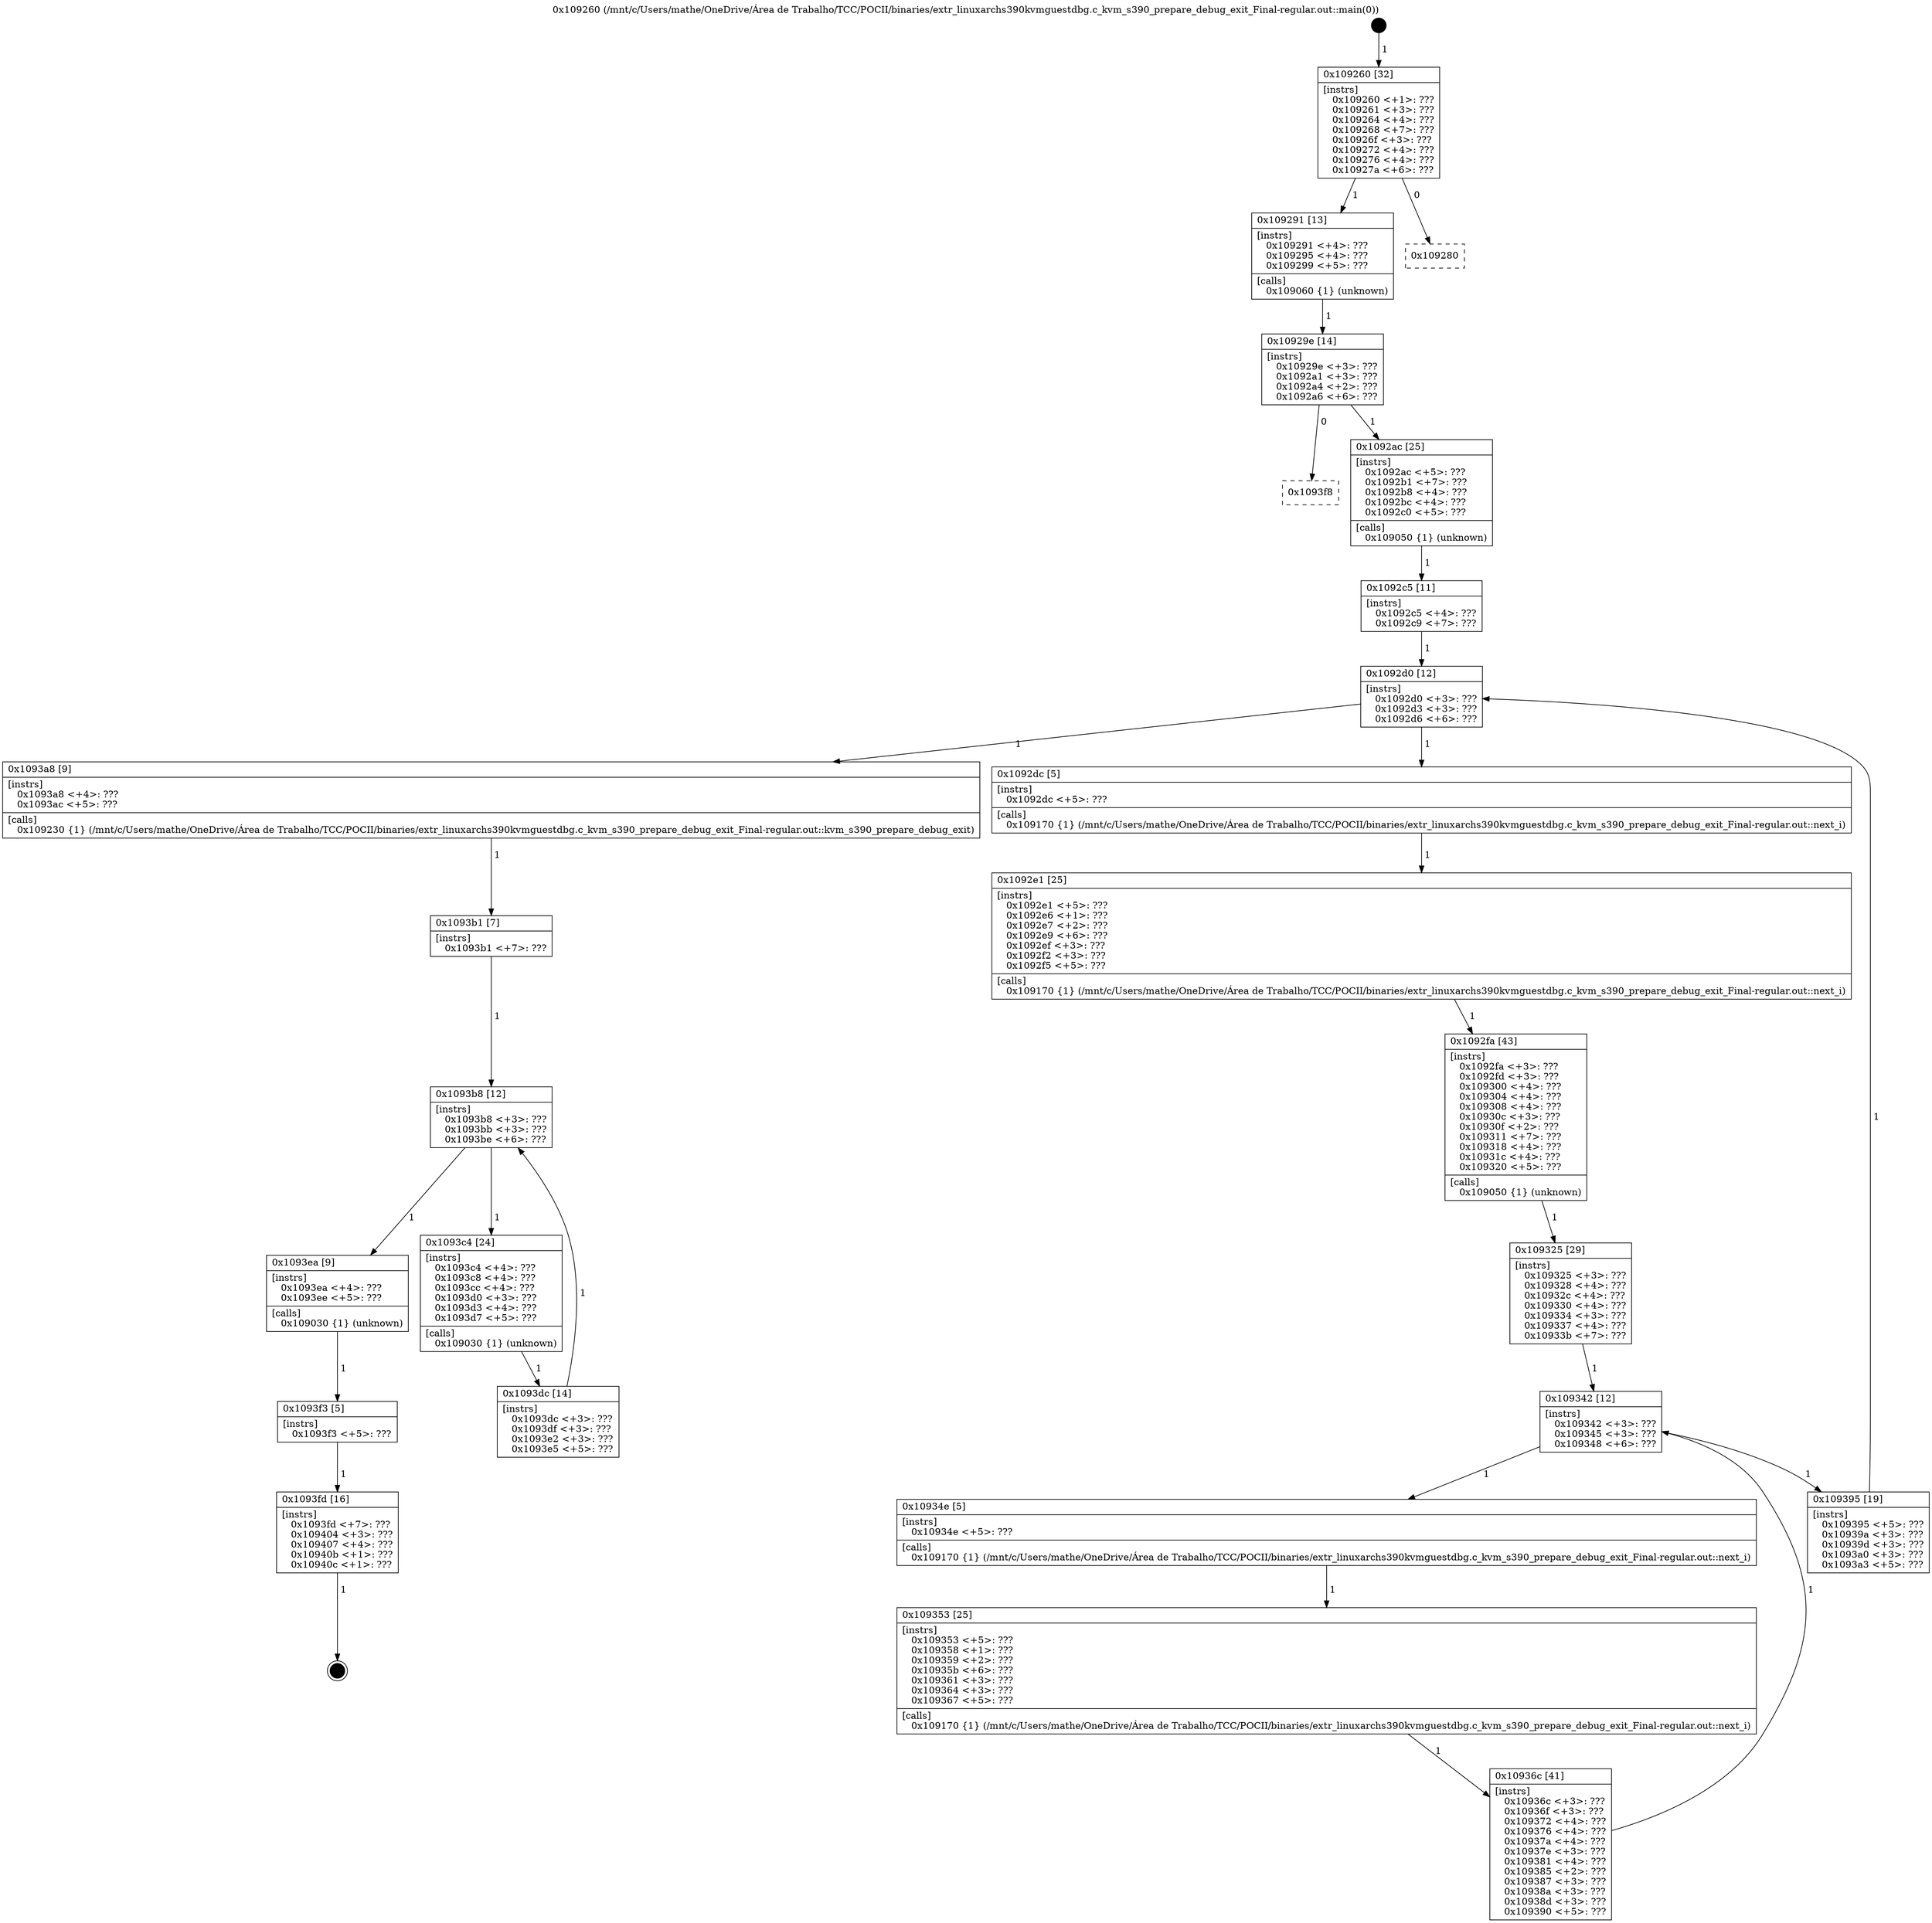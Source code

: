 digraph "0x109260" {
  label = "0x109260 (/mnt/c/Users/mathe/OneDrive/Área de Trabalho/TCC/POCII/binaries/extr_linuxarchs390kvmguestdbg.c_kvm_s390_prepare_debug_exit_Final-regular.out::main(0))"
  labelloc = "t"
  node[shape=record]

  Entry [label="",width=0.3,height=0.3,shape=circle,fillcolor=black,style=filled]
  "0x109260" [label="{
     0x109260 [32]\l
     | [instrs]\l
     &nbsp;&nbsp;0x109260 \<+1\>: ???\l
     &nbsp;&nbsp;0x109261 \<+3\>: ???\l
     &nbsp;&nbsp;0x109264 \<+4\>: ???\l
     &nbsp;&nbsp;0x109268 \<+7\>: ???\l
     &nbsp;&nbsp;0x10926f \<+3\>: ???\l
     &nbsp;&nbsp;0x109272 \<+4\>: ???\l
     &nbsp;&nbsp;0x109276 \<+4\>: ???\l
     &nbsp;&nbsp;0x10927a \<+6\>: ???\l
  }"]
  "0x109291" [label="{
     0x109291 [13]\l
     | [instrs]\l
     &nbsp;&nbsp;0x109291 \<+4\>: ???\l
     &nbsp;&nbsp;0x109295 \<+4\>: ???\l
     &nbsp;&nbsp;0x109299 \<+5\>: ???\l
     | [calls]\l
     &nbsp;&nbsp;0x109060 \{1\} (unknown)\l
  }"]
  "0x109280" [label="{
     0x109280\l
  }", style=dashed]
  "0x10929e" [label="{
     0x10929e [14]\l
     | [instrs]\l
     &nbsp;&nbsp;0x10929e \<+3\>: ???\l
     &nbsp;&nbsp;0x1092a1 \<+3\>: ???\l
     &nbsp;&nbsp;0x1092a4 \<+2\>: ???\l
     &nbsp;&nbsp;0x1092a6 \<+6\>: ???\l
  }"]
  "0x1093f8" [label="{
     0x1093f8\l
  }", style=dashed]
  "0x1092ac" [label="{
     0x1092ac [25]\l
     | [instrs]\l
     &nbsp;&nbsp;0x1092ac \<+5\>: ???\l
     &nbsp;&nbsp;0x1092b1 \<+7\>: ???\l
     &nbsp;&nbsp;0x1092b8 \<+4\>: ???\l
     &nbsp;&nbsp;0x1092bc \<+4\>: ???\l
     &nbsp;&nbsp;0x1092c0 \<+5\>: ???\l
     | [calls]\l
     &nbsp;&nbsp;0x109050 \{1\} (unknown)\l
  }"]
  Exit [label="",width=0.3,height=0.3,shape=circle,fillcolor=black,style=filled,peripheries=2]
  "0x1092d0" [label="{
     0x1092d0 [12]\l
     | [instrs]\l
     &nbsp;&nbsp;0x1092d0 \<+3\>: ???\l
     &nbsp;&nbsp;0x1092d3 \<+3\>: ???\l
     &nbsp;&nbsp;0x1092d6 \<+6\>: ???\l
  }"]
  "0x1093a8" [label="{
     0x1093a8 [9]\l
     | [instrs]\l
     &nbsp;&nbsp;0x1093a8 \<+4\>: ???\l
     &nbsp;&nbsp;0x1093ac \<+5\>: ???\l
     | [calls]\l
     &nbsp;&nbsp;0x109230 \{1\} (/mnt/c/Users/mathe/OneDrive/Área de Trabalho/TCC/POCII/binaries/extr_linuxarchs390kvmguestdbg.c_kvm_s390_prepare_debug_exit_Final-regular.out::kvm_s390_prepare_debug_exit)\l
  }"]
  "0x1092dc" [label="{
     0x1092dc [5]\l
     | [instrs]\l
     &nbsp;&nbsp;0x1092dc \<+5\>: ???\l
     | [calls]\l
     &nbsp;&nbsp;0x109170 \{1\} (/mnt/c/Users/mathe/OneDrive/Área de Trabalho/TCC/POCII/binaries/extr_linuxarchs390kvmguestdbg.c_kvm_s390_prepare_debug_exit_Final-regular.out::next_i)\l
  }"]
  "0x1092e1" [label="{
     0x1092e1 [25]\l
     | [instrs]\l
     &nbsp;&nbsp;0x1092e1 \<+5\>: ???\l
     &nbsp;&nbsp;0x1092e6 \<+1\>: ???\l
     &nbsp;&nbsp;0x1092e7 \<+2\>: ???\l
     &nbsp;&nbsp;0x1092e9 \<+6\>: ???\l
     &nbsp;&nbsp;0x1092ef \<+3\>: ???\l
     &nbsp;&nbsp;0x1092f2 \<+3\>: ???\l
     &nbsp;&nbsp;0x1092f5 \<+5\>: ???\l
     | [calls]\l
     &nbsp;&nbsp;0x109170 \{1\} (/mnt/c/Users/mathe/OneDrive/Área de Trabalho/TCC/POCII/binaries/extr_linuxarchs390kvmguestdbg.c_kvm_s390_prepare_debug_exit_Final-regular.out::next_i)\l
  }"]
  "0x1092fa" [label="{
     0x1092fa [43]\l
     | [instrs]\l
     &nbsp;&nbsp;0x1092fa \<+3\>: ???\l
     &nbsp;&nbsp;0x1092fd \<+3\>: ???\l
     &nbsp;&nbsp;0x109300 \<+4\>: ???\l
     &nbsp;&nbsp;0x109304 \<+4\>: ???\l
     &nbsp;&nbsp;0x109308 \<+4\>: ???\l
     &nbsp;&nbsp;0x10930c \<+3\>: ???\l
     &nbsp;&nbsp;0x10930f \<+2\>: ???\l
     &nbsp;&nbsp;0x109311 \<+7\>: ???\l
     &nbsp;&nbsp;0x109318 \<+4\>: ???\l
     &nbsp;&nbsp;0x10931c \<+4\>: ???\l
     &nbsp;&nbsp;0x109320 \<+5\>: ???\l
     | [calls]\l
     &nbsp;&nbsp;0x109050 \{1\} (unknown)\l
  }"]
  "0x109342" [label="{
     0x109342 [12]\l
     | [instrs]\l
     &nbsp;&nbsp;0x109342 \<+3\>: ???\l
     &nbsp;&nbsp;0x109345 \<+3\>: ???\l
     &nbsp;&nbsp;0x109348 \<+6\>: ???\l
  }"]
  "0x109395" [label="{
     0x109395 [19]\l
     | [instrs]\l
     &nbsp;&nbsp;0x109395 \<+5\>: ???\l
     &nbsp;&nbsp;0x10939a \<+3\>: ???\l
     &nbsp;&nbsp;0x10939d \<+3\>: ???\l
     &nbsp;&nbsp;0x1093a0 \<+3\>: ???\l
     &nbsp;&nbsp;0x1093a3 \<+5\>: ???\l
  }"]
  "0x10934e" [label="{
     0x10934e [5]\l
     | [instrs]\l
     &nbsp;&nbsp;0x10934e \<+5\>: ???\l
     | [calls]\l
     &nbsp;&nbsp;0x109170 \{1\} (/mnt/c/Users/mathe/OneDrive/Área de Trabalho/TCC/POCII/binaries/extr_linuxarchs390kvmguestdbg.c_kvm_s390_prepare_debug_exit_Final-regular.out::next_i)\l
  }"]
  "0x109353" [label="{
     0x109353 [25]\l
     | [instrs]\l
     &nbsp;&nbsp;0x109353 \<+5\>: ???\l
     &nbsp;&nbsp;0x109358 \<+1\>: ???\l
     &nbsp;&nbsp;0x109359 \<+2\>: ???\l
     &nbsp;&nbsp;0x10935b \<+6\>: ???\l
     &nbsp;&nbsp;0x109361 \<+3\>: ???\l
     &nbsp;&nbsp;0x109364 \<+3\>: ???\l
     &nbsp;&nbsp;0x109367 \<+5\>: ???\l
     | [calls]\l
     &nbsp;&nbsp;0x109170 \{1\} (/mnt/c/Users/mathe/OneDrive/Área de Trabalho/TCC/POCII/binaries/extr_linuxarchs390kvmguestdbg.c_kvm_s390_prepare_debug_exit_Final-regular.out::next_i)\l
  }"]
  "0x10936c" [label="{
     0x10936c [41]\l
     | [instrs]\l
     &nbsp;&nbsp;0x10936c \<+3\>: ???\l
     &nbsp;&nbsp;0x10936f \<+3\>: ???\l
     &nbsp;&nbsp;0x109372 \<+4\>: ???\l
     &nbsp;&nbsp;0x109376 \<+4\>: ???\l
     &nbsp;&nbsp;0x10937a \<+4\>: ???\l
     &nbsp;&nbsp;0x10937e \<+3\>: ???\l
     &nbsp;&nbsp;0x109381 \<+4\>: ???\l
     &nbsp;&nbsp;0x109385 \<+2\>: ???\l
     &nbsp;&nbsp;0x109387 \<+3\>: ???\l
     &nbsp;&nbsp;0x10938a \<+3\>: ???\l
     &nbsp;&nbsp;0x10938d \<+3\>: ???\l
     &nbsp;&nbsp;0x109390 \<+5\>: ???\l
  }"]
  "0x109325" [label="{
     0x109325 [29]\l
     | [instrs]\l
     &nbsp;&nbsp;0x109325 \<+3\>: ???\l
     &nbsp;&nbsp;0x109328 \<+4\>: ???\l
     &nbsp;&nbsp;0x10932c \<+4\>: ???\l
     &nbsp;&nbsp;0x109330 \<+4\>: ???\l
     &nbsp;&nbsp;0x109334 \<+3\>: ???\l
     &nbsp;&nbsp;0x109337 \<+4\>: ???\l
     &nbsp;&nbsp;0x10933b \<+7\>: ???\l
  }"]
  "0x1093fd" [label="{
     0x1093fd [16]\l
     | [instrs]\l
     &nbsp;&nbsp;0x1093fd \<+7\>: ???\l
     &nbsp;&nbsp;0x109404 \<+3\>: ???\l
     &nbsp;&nbsp;0x109407 \<+4\>: ???\l
     &nbsp;&nbsp;0x10940b \<+1\>: ???\l
     &nbsp;&nbsp;0x10940c \<+1\>: ???\l
  }"]
  "0x1092c5" [label="{
     0x1092c5 [11]\l
     | [instrs]\l
     &nbsp;&nbsp;0x1092c5 \<+4\>: ???\l
     &nbsp;&nbsp;0x1092c9 \<+7\>: ???\l
  }"]
  "0x1093b8" [label="{
     0x1093b8 [12]\l
     | [instrs]\l
     &nbsp;&nbsp;0x1093b8 \<+3\>: ???\l
     &nbsp;&nbsp;0x1093bb \<+3\>: ???\l
     &nbsp;&nbsp;0x1093be \<+6\>: ???\l
  }"]
  "0x1093ea" [label="{
     0x1093ea [9]\l
     | [instrs]\l
     &nbsp;&nbsp;0x1093ea \<+4\>: ???\l
     &nbsp;&nbsp;0x1093ee \<+5\>: ???\l
     | [calls]\l
     &nbsp;&nbsp;0x109030 \{1\} (unknown)\l
  }"]
  "0x1093c4" [label="{
     0x1093c4 [24]\l
     | [instrs]\l
     &nbsp;&nbsp;0x1093c4 \<+4\>: ???\l
     &nbsp;&nbsp;0x1093c8 \<+4\>: ???\l
     &nbsp;&nbsp;0x1093cc \<+4\>: ???\l
     &nbsp;&nbsp;0x1093d0 \<+3\>: ???\l
     &nbsp;&nbsp;0x1093d3 \<+4\>: ???\l
     &nbsp;&nbsp;0x1093d7 \<+5\>: ???\l
     | [calls]\l
     &nbsp;&nbsp;0x109030 \{1\} (unknown)\l
  }"]
  "0x1093dc" [label="{
     0x1093dc [14]\l
     | [instrs]\l
     &nbsp;&nbsp;0x1093dc \<+3\>: ???\l
     &nbsp;&nbsp;0x1093df \<+3\>: ???\l
     &nbsp;&nbsp;0x1093e2 \<+3\>: ???\l
     &nbsp;&nbsp;0x1093e5 \<+5\>: ???\l
  }"]
  "0x1093b1" [label="{
     0x1093b1 [7]\l
     | [instrs]\l
     &nbsp;&nbsp;0x1093b1 \<+7\>: ???\l
  }"]
  "0x1093f3" [label="{
     0x1093f3 [5]\l
     | [instrs]\l
     &nbsp;&nbsp;0x1093f3 \<+5\>: ???\l
  }"]
  Entry -> "0x109260" [label=" 1"]
  "0x109260" -> "0x109291" [label=" 1"]
  "0x109260" -> "0x109280" [label=" 0"]
  "0x109291" -> "0x10929e" [label=" 1"]
  "0x10929e" -> "0x1093f8" [label=" 0"]
  "0x10929e" -> "0x1092ac" [label=" 1"]
  "0x1093fd" -> Exit [label=" 1"]
  "0x1092ac" -> "0x1092c5" [label=" 1"]
  "0x1092d0" -> "0x1093a8" [label=" 1"]
  "0x1092d0" -> "0x1092dc" [label=" 1"]
  "0x1092dc" -> "0x1092e1" [label=" 1"]
  "0x1092e1" -> "0x1092fa" [label=" 1"]
  "0x1092fa" -> "0x109325" [label=" 1"]
  "0x109342" -> "0x109395" [label=" 1"]
  "0x109342" -> "0x10934e" [label=" 1"]
  "0x10934e" -> "0x109353" [label=" 1"]
  "0x109353" -> "0x10936c" [label=" 1"]
  "0x109325" -> "0x109342" [label=" 1"]
  "0x10936c" -> "0x109342" [label=" 1"]
  "0x1093f3" -> "0x1093fd" [label=" 1"]
  "0x1092c5" -> "0x1092d0" [label=" 1"]
  "0x109395" -> "0x1092d0" [label=" 1"]
  "0x1093a8" -> "0x1093b1" [label=" 1"]
  "0x1093b8" -> "0x1093ea" [label=" 1"]
  "0x1093b8" -> "0x1093c4" [label=" 1"]
  "0x1093c4" -> "0x1093dc" [label=" 1"]
  "0x1093b1" -> "0x1093b8" [label=" 1"]
  "0x1093dc" -> "0x1093b8" [label=" 1"]
  "0x1093ea" -> "0x1093f3" [label=" 1"]
}

